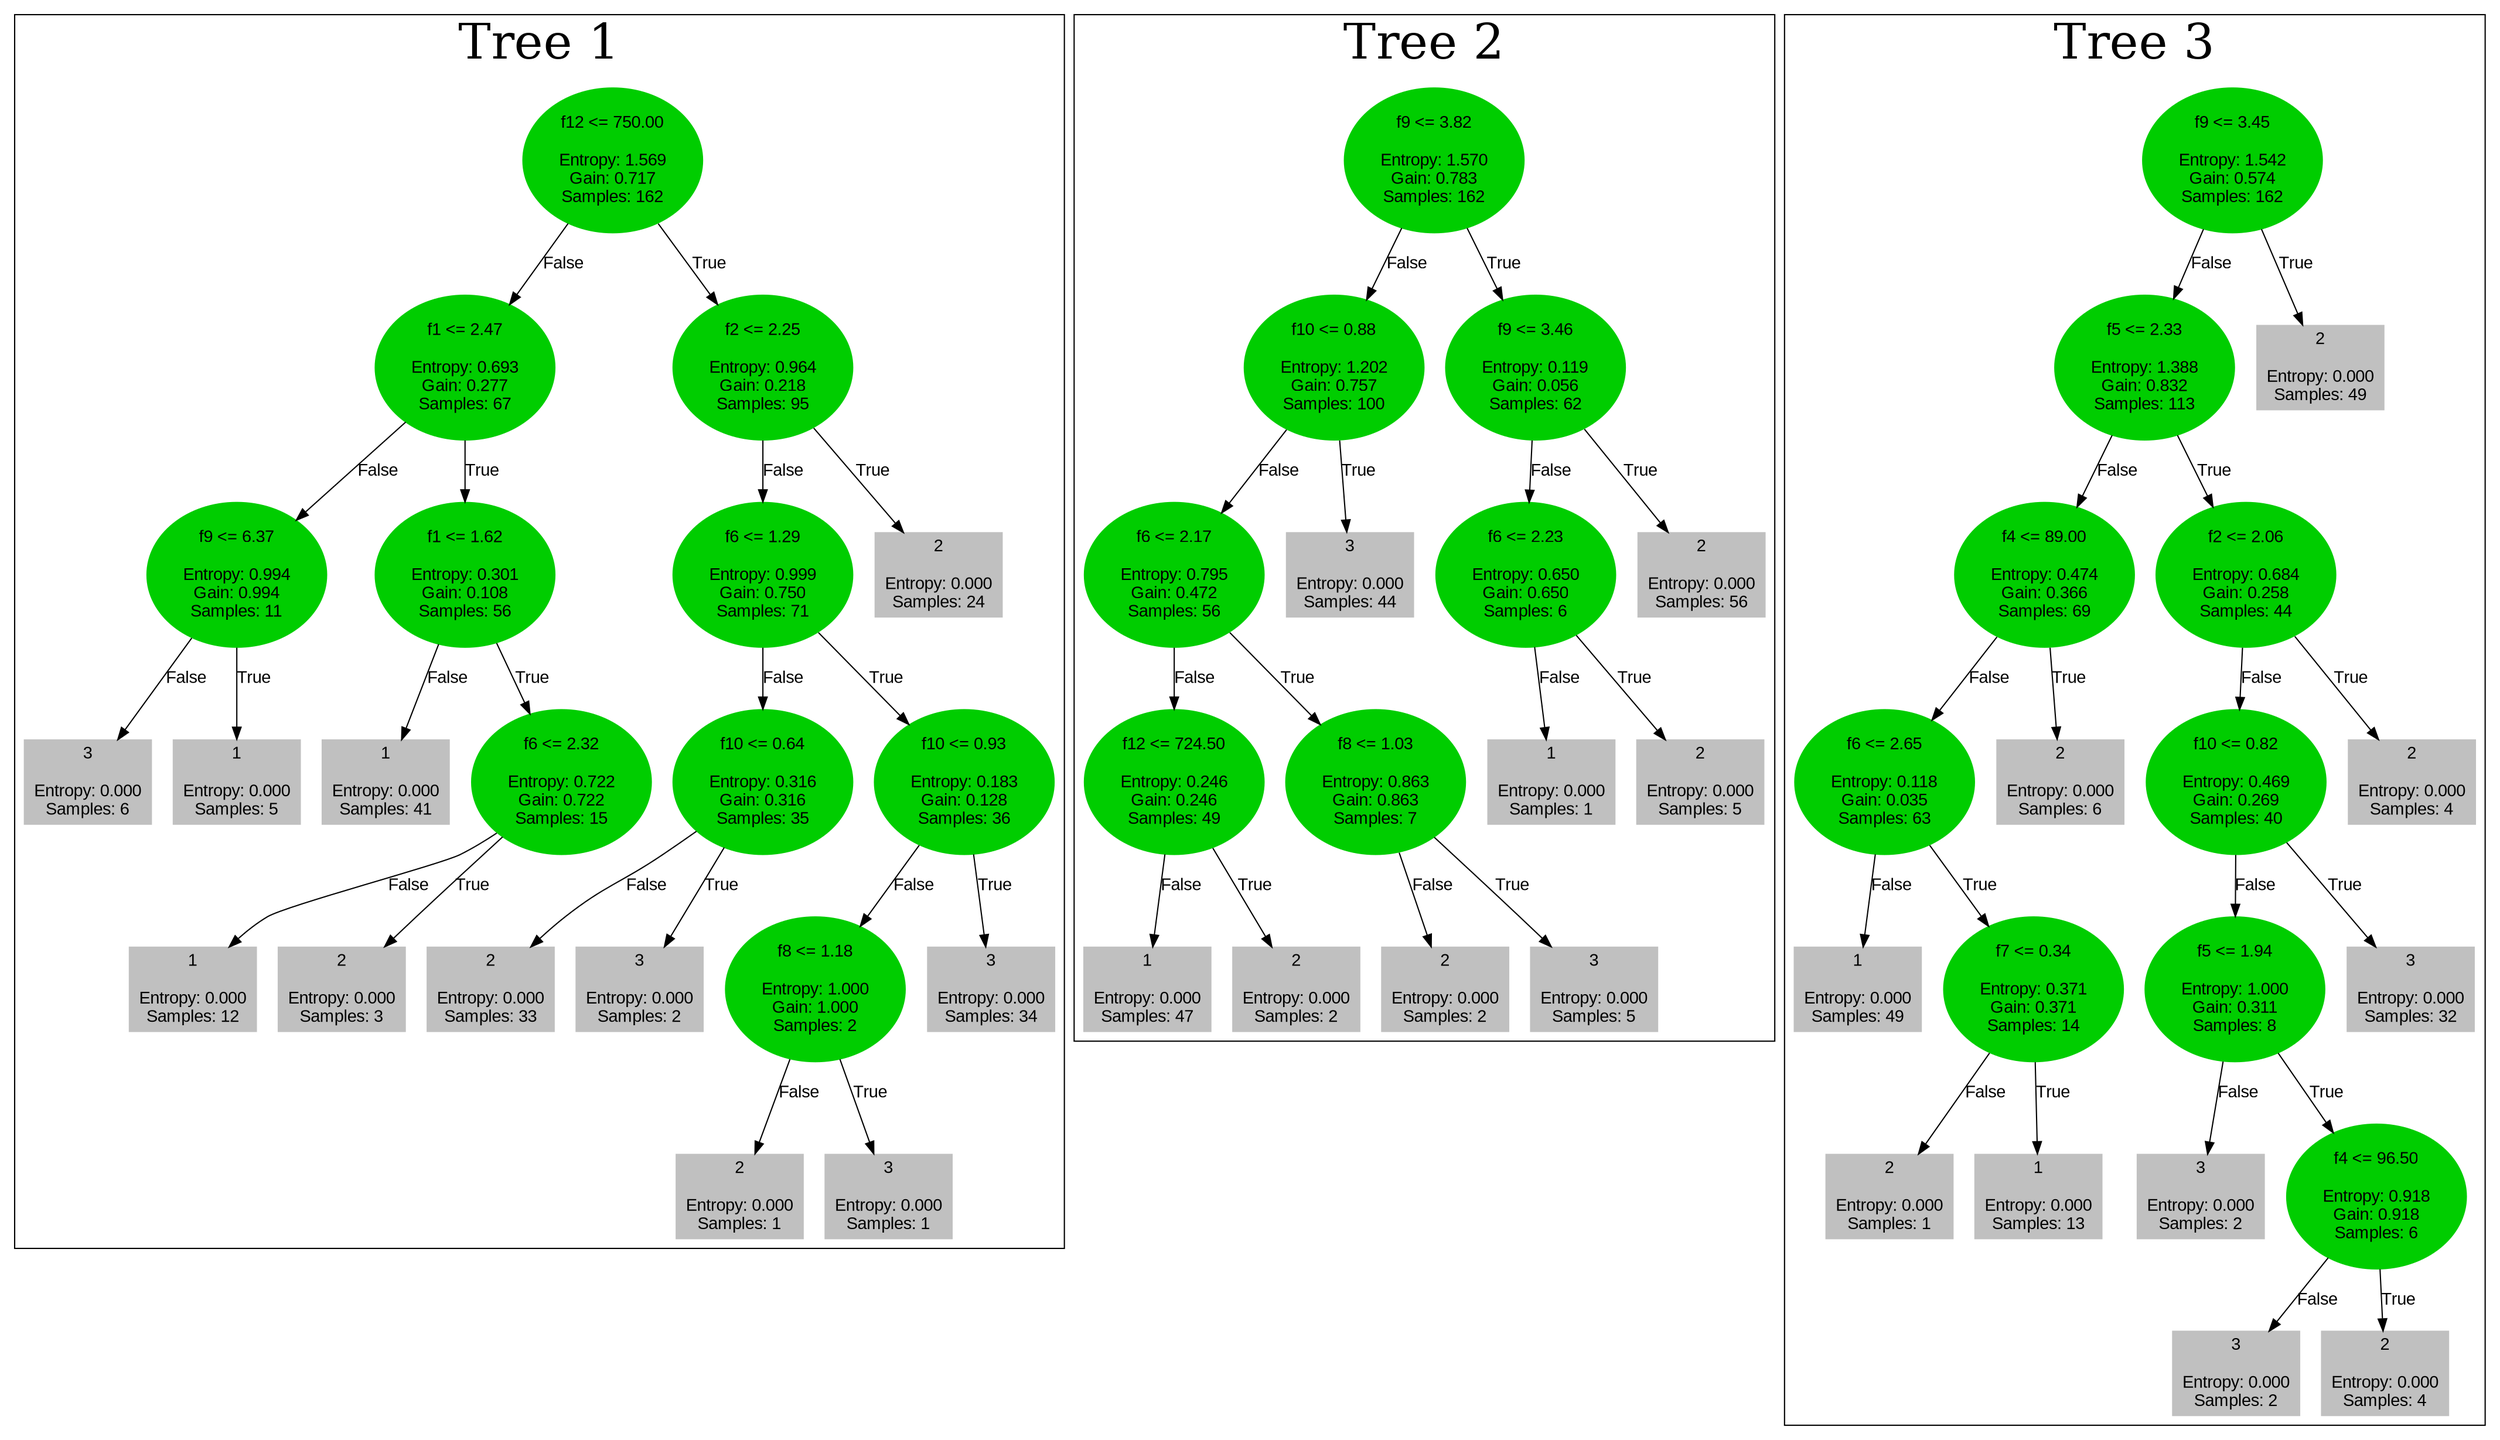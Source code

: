 digraph RandomForest {
	graph [fontsize=40]
	node [fontname=Arial style=filled]
	edge [fontname=Arial]
	subgraph cluster_1 {
		139778497384064 [label="f12 <= 750.00

Entropy: 1.569
Gain: 0.717
Samples: 162" color=green3 shape=ellipse]
		139778497384064 -> 139778492868424 [label=False]
		139778497384064 -> 139778492869880 [label=True]
		139778492868424 [label="f1 <= 2.47

Entropy: 0.693
Gain: 0.277
Samples: 67" color=green3 shape=ellipse]
		139778492868424 -> 139778492868704 [label=False]
		139778492868424 -> 139778492868200 [label=True]
		139778492869880 [label="f2 <= 2.25

Entropy: 0.964
Gain: 0.218
Samples: 95" color=green3 shape=ellipse]
		139778492869880 -> 139778492866688 [label=False]
		139778492869880 -> 139778492945744 [label=True]
		139778492868704 [label="f9 <= 6.37

Entropy: 0.994
Gain: 0.994
Samples: 11" color=green3 shape=ellipse]
		139778492868704 -> 139778492869152 [label=False]
		139778492868704 -> 139778492866856 [label=True]
		139778492868200 [label="f1 <= 1.62

Entropy: 0.301
Gain: 0.108
Samples: 56" color=green3 shape=ellipse]
		139778492868200 -> 139778492867976 [label=False]
		139778492868200 -> 139778492947592 [label=True]
		139778492866688 [label="f6 <= 1.29

Entropy: 0.999
Gain: 0.750
Samples: 71" color=green3 shape=ellipse]
		139778492866688 -> 139778492867472 [label=False]
		139778492866688 -> 139778492947256 [label=True]
		139778492945744 [label="2

Entropy: 0.000
Samples: 24" color=gray shape=box]
		139778492869152 [label="3

Entropy: 0.000
Samples: 6" color=gray shape=box]
		139778492866856 [label="1

Entropy: 0.000
Samples: 5" color=gray shape=box]
		139778492867976 [label="1

Entropy: 0.000
Samples: 41" color=gray shape=box]
		139778492947592 [label="f6 <= 2.32

Entropy: 0.722
Gain: 0.722
Samples: 15" color=green3 shape=ellipse]
		139778492947592 -> 139778492944680 [label=False]
		139778492947592 -> 139778492947984 [label=True]
		139778492867472 [label="f10 <= 0.64

Entropy: 0.316
Gain: 0.316
Samples: 35" color=green3 shape=ellipse]
		139778492867472 -> 139778492945352 [label=False]
		139778492867472 -> 139778492946640 [label=True]
		139778492947256 [label="f10 <= 0.93

Entropy: 0.183
Gain: 0.128
Samples: 36" color=green3 shape=ellipse]
		139778492947256 -> 139778492944456 [label=False]
		139778492947256 -> 139778492947872 [label=True]
		139778492944680 [label="1

Entropy: 0.000
Samples: 12" color=gray shape=box]
		139778492947984 [label="2

Entropy: 0.000
Samples: 3" color=gray shape=box]
		139778492945352 [label="2

Entropy: 0.000
Samples: 33" color=gray shape=box]
		139778492946640 [label="3

Entropy: 0.000
Samples: 2" color=gray shape=box]
		139778492944456 [label="f8 <= 1.18

Entropy: 1.000
Gain: 1.000
Samples: 2" color=green3 shape=ellipse]
		139778492944456 -> 139778492944904 [label=False]
		139778492944456 -> 139778492946920 [label=True]
		139778492947872 [label="3

Entropy: 0.000
Samples: 34" color=gray shape=box]
		139778492944904 [label="2

Entropy: 0.000
Samples: 1" color=gray shape=box]
		139778492946920 [label="3

Entropy: 0.000
Samples: 1" color=gray shape=box]
		label="Tree 1"
	}
	subgraph cluster_2 {
		139778497384120 [label="f9 <= 3.82

Entropy: 1.570
Gain: 0.783
Samples: 162" color=green3 shape=ellipse]
		139778497384120 -> 139778492870328 [label=False]
		139778497384120 -> 139778492870160 [label=True]
		139778492870328 [label="f10 <= 0.88

Entropy: 1.202
Gain: 0.757
Samples: 100" color=green3 shape=ellipse]
		139778492870328 -> 139778492870496 [label=False]
		139778492870328 -> 139778492868312 [label=True]
		139778492870160 [label="f9 <= 3.46

Entropy: 0.119
Gain: 0.056
Samples: 62" color=green3 shape=ellipse]
		139778492870160 -> 139778492867192 [label=False]
		139778492870160 -> 139778492946248 [label=True]
		139778492870496 [label="f6 <= 2.17

Entropy: 0.795
Gain: 0.472
Samples: 56" color=green3 shape=ellipse]
		139778492870496 -> 139778492866912 [label=False]
		139778492870496 -> 139778492945688 [label=True]
		139778492868312 [label="3

Entropy: 0.000
Samples: 44" color=gray shape=box]
		139778492867192 [label="f6 <= 2.23

Entropy: 0.650
Gain: 0.650
Samples: 6" color=green3 shape=ellipse]
		139778492867192 -> 139778492868536 [label=False]
		139778492867192 -> 139778492944512 [label=True]
		139778492946248 [label="2

Entropy: 0.000
Samples: 56" color=gray shape=box]
		139778492866912 [label="f12 <= 724.50

Entropy: 0.246
Gain: 0.246
Samples: 49" color=green3 shape=ellipse]
		139778492866912 -> 139778492869656 [label=False]
		139778492866912 -> 139778492948320 [label=True]
		139778492945688 [label="f8 <= 1.03

Entropy: 0.863
Gain: 0.863
Samples: 7" color=green3 shape=ellipse]
		139778492945688 -> 139778492946192 [label=False]
		139778492945688 -> 139778492947088 [label=True]
		139778492868536 [label="1

Entropy: 0.000
Samples: 1" color=gray shape=box]
		139778492944512 [label="2

Entropy: 0.000
Samples: 5" color=gray shape=box]
		139778492869656 [label="1

Entropy: 0.000
Samples: 47" color=gray shape=box]
		139778492948320 [label="2

Entropy: 0.000
Samples: 2" color=gray shape=box]
		139778492946192 [label="2

Entropy: 0.000
Samples: 2" color=gray shape=box]
		139778492947088 [label="3

Entropy: 0.000
Samples: 5" color=gray shape=box]
		label="Tree 2"
	}
	subgraph cluster_3 {
		139778497318808 [label="f9 <= 3.45

Entropy: 1.542
Gain: 0.574
Samples: 162" color=green3 shape=ellipse]
		139778497318808 -> 139778492868144 [label=False]
		139778497318808 -> 139778492869208 [label=True]
		139778492868144 [label="f5 <= 2.33

Entropy: 1.388
Gain: 0.832
Samples: 113" color=green3 shape=ellipse]
		139778492868144 -> 139778492867080 [label=False]
		139778492868144 -> 139778492867360 [label=True]
		139778492869208 [label="2

Entropy: 0.000
Samples: 49" color=gray shape=box]
		139778492867080 [label="f4 <= 89.00

Entropy: 0.474
Gain: 0.366
Samples: 69" color=green3 shape=ellipse]
		139778492867080 -> 139778492869768 [label=False]
		139778492867080 -> 139778492868480 [label=True]
		139778492867360 [label="f2 <= 2.06

Entropy: 0.684
Gain: 0.258
Samples: 44" color=green3 shape=ellipse]
		139778492867360 -> 139778492869096 [label=False]
		139778492867360 -> 139778492947480 [label=True]
		139778492869768 [label="f6 <= 2.65

Entropy: 0.118
Gain: 0.035
Samples: 63" color=green3 shape=ellipse]
		139778492869768 -> 139778492868088 [label=False]
		139778492869768 -> 139778492947200 [label=True]
		139778492868480 [label="2

Entropy: 0.000
Samples: 6" color=gray shape=box]
		139778492869096 [label="f10 <= 0.82

Entropy: 0.469
Gain: 0.269
Samples: 40" color=green3 shape=ellipse]
		139778492869096 -> 139778492945240 [label=False]
		139778492869096 -> 139778492946584 [label=True]
		139778492947480 [label="2

Entropy: 0.000
Samples: 4" color=gray shape=box]
		139778492868088 [label="1

Entropy: 0.000
Samples: 49" color=gray shape=box]
		139778492947200 [label="f7 <= 0.34

Entropy: 0.371
Gain: 0.371
Samples: 14" color=green3 shape=ellipse]
		139778492947200 -> 139778492947368 [label=False]
		139778492947200 -> 139778492945072 [label=True]
		139778492945240 [label="f5 <= 1.94

Entropy: 1.000
Gain: 0.311
Samples: 8" color=green3 shape=ellipse]
		139778492945240 -> 139778492947536 [label=False]
		139778492945240 -> 139778492948208 [label=True]
		139778492946584 [label="3

Entropy: 0.000
Samples: 32" color=gray shape=box]
		139778492947368 [label="2

Entropy: 0.000
Samples: 1" color=gray shape=box]
		139778492945072 [label="1

Entropy: 0.000
Samples: 13" color=gray shape=box]
		139778492947536 [label="3

Entropy: 0.000
Samples: 2" color=gray shape=box]
		139778492948208 [label="f4 <= 96.50

Entropy: 0.918
Gain: 0.918
Samples: 6" color=green3 shape=ellipse]
		139778492948208 -> 139778492945968 [label=False]
		139778492948208 -> 139778492946976 [label=True]
		139778492945968 [label="3

Entropy: 0.000
Samples: 2" color=gray shape=box]
		139778492946976 [label="2

Entropy: 0.000
Samples: 4" color=gray shape=box]
		label="Tree 3"
	}
}
